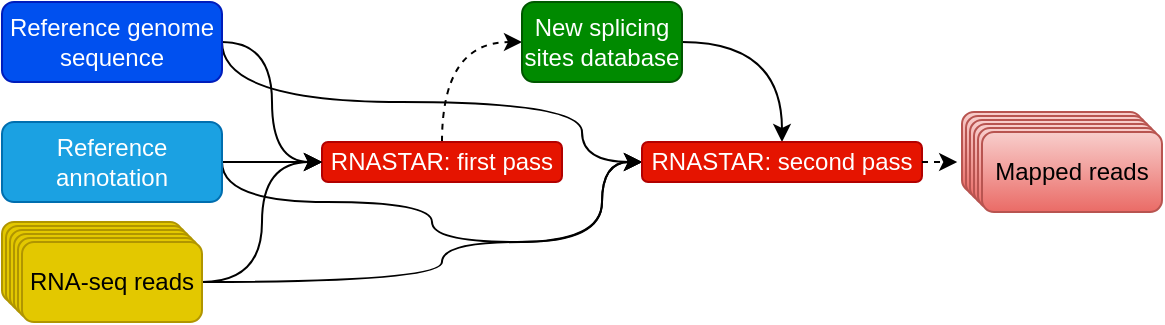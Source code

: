 <mxfile version="24.7.12">
  <diagram name="Page-1" id="FNTdVRbgPGLcr14oMT5p">
    <mxGraphModel dx="988" dy="331" grid="1" gridSize="10" guides="1" tooltips="1" connect="1" arrows="1" fold="1" page="1" pageScale="1" pageWidth="827" pageHeight="1169" math="0" shadow="0">
      <root>
        <mxCell id="0" />
        <mxCell id="1" parent="0" />
        <mxCell id="a5Tx_0ahdsPdAguqlhMa-38" style="edgeStyle=orthogonalEdgeStyle;rounded=0;orthogonalLoop=1;jettySize=auto;html=1;entryX=0;entryY=0.5;entryDx=0;entryDy=0;curved=1;dashed=1;" edge="1" parent="1" source="a5Tx_0ahdsPdAguqlhMa-7" target="a5Tx_0ahdsPdAguqlhMa-9">
          <mxGeometry relative="1" as="geometry" />
        </mxCell>
        <mxCell id="a5Tx_0ahdsPdAguqlhMa-7" value="RNASTAR: first pass" style="rounded=1;whiteSpace=wrap;html=1;fillColor=#e51400;strokeColor=#B20000;fontColor=#ffffff;" vertex="1" parent="1">
          <mxGeometry x="220" y="190" width="120" height="20" as="geometry" />
        </mxCell>
        <mxCell id="a5Tx_0ahdsPdAguqlhMa-43" style="edgeStyle=orthogonalEdgeStyle;rounded=0;orthogonalLoop=1;jettySize=auto;html=1;entryX=0.5;entryY=0;entryDx=0;entryDy=0;curved=1;exitX=1;exitY=0.5;exitDx=0;exitDy=0;" edge="1" parent="1" source="a5Tx_0ahdsPdAguqlhMa-9" target="a5Tx_0ahdsPdAguqlhMa-39">
          <mxGeometry relative="1" as="geometry" />
        </mxCell>
        <mxCell id="a5Tx_0ahdsPdAguqlhMa-9" value="New splicing sites database" style="rounded=1;whiteSpace=wrap;html=1;fillColor=#008a00;strokeColor=#005700;fontColor=#ffffff;" vertex="1" parent="1">
          <mxGeometry x="320" y="120" width="80" height="40" as="geometry" />
        </mxCell>
        <mxCell id="a5Tx_0ahdsPdAguqlhMa-11" value="RNA-seq reads" style="rounded=1;whiteSpace=wrap;html=1;fillColor=#e3c800;strokeColor=#B09500;fontColor=#000000;" vertex="1" parent="1">
          <mxGeometry x="60" y="230" width="90" height="40" as="geometry" />
        </mxCell>
        <mxCell id="a5Tx_0ahdsPdAguqlhMa-35" style="edgeStyle=orthogonalEdgeStyle;rounded=0;orthogonalLoop=1;jettySize=auto;html=1;entryX=0;entryY=0.5;entryDx=0;entryDy=0;curved=1;" edge="1" parent="1" source="a5Tx_0ahdsPdAguqlhMa-16" target="a5Tx_0ahdsPdAguqlhMa-7">
          <mxGeometry relative="1" as="geometry" />
        </mxCell>
        <mxCell id="a5Tx_0ahdsPdAguqlhMa-40" style="edgeStyle=orthogonalEdgeStyle;rounded=0;orthogonalLoop=1;jettySize=auto;html=1;exitX=1;exitY=0.5;exitDx=0;exitDy=0;entryX=0;entryY=0.5;entryDx=0;entryDy=0;curved=1;" edge="1" parent="1" source="a5Tx_0ahdsPdAguqlhMa-16" target="a5Tx_0ahdsPdAguqlhMa-39">
          <mxGeometry relative="1" as="geometry">
            <Array as="points">
              <mxPoint x="170" y="170" />
              <mxPoint x="350" y="170" />
              <mxPoint x="350" y="200" />
            </Array>
          </mxGeometry>
        </mxCell>
        <mxCell id="a5Tx_0ahdsPdAguqlhMa-16" value="Reference genome sequence" style="rounded=1;whiteSpace=wrap;html=1;fillColor=#0050ef;strokeColor=#001DBC;fontColor=#ffffff;" vertex="1" parent="1">
          <mxGeometry x="60" y="120" width="110" height="40" as="geometry" />
        </mxCell>
        <mxCell id="a5Tx_0ahdsPdAguqlhMa-34" style="edgeStyle=orthogonalEdgeStyle;rounded=0;orthogonalLoop=1;jettySize=auto;html=1;exitX=1;exitY=0.5;exitDx=0;exitDy=0;curved=1;" edge="1" parent="1" source="a5Tx_0ahdsPdAguqlhMa-19" target="a5Tx_0ahdsPdAguqlhMa-7">
          <mxGeometry relative="1" as="geometry" />
        </mxCell>
        <mxCell id="a5Tx_0ahdsPdAguqlhMa-41" style="edgeStyle=orthogonalEdgeStyle;rounded=0;orthogonalLoop=1;jettySize=auto;html=1;exitX=1;exitY=0.5;exitDx=0;exitDy=0;curved=1;" edge="1" parent="1" source="a5Tx_0ahdsPdAguqlhMa-19">
          <mxGeometry relative="1" as="geometry">
            <mxPoint x="380" y="200" as="targetPoint" />
            <Array as="points">
              <mxPoint x="170" y="220" />
              <mxPoint x="275" y="220" />
              <mxPoint x="275" y="240" />
              <mxPoint x="360" y="240" />
              <mxPoint x="360" y="200" />
            </Array>
          </mxGeometry>
        </mxCell>
        <mxCell id="a5Tx_0ahdsPdAguqlhMa-19" value="Reference annotation" style="rounded=1;whiteSpace=wrap;html=1;fillColor=#1ba1e2;strokeColor=#006EAF;fontColor=#ffffff;" vertex="1" parent="1">
          <mxGeometry x="60" y="180" width="110" height="40" as="geometry" />
        </mxCell>
        <mxCell id="a5Tx_0ahdsPdAguqlhMa-29" value="RNA-seq reads" style="rounded=1;whiteSpace=wrap;html=1;fillColor=#e3c800;strokeColor=#B09500;fontColor=#000000;" vertex="1" parent="1">
          <mxGeometry x="62" y="232" width="90" height="40" as="geometry" />
        </mxCell>
        <mxCell id="a5Tx_0ahdsPdAguqlhMa-30" value="RNA-seq reads" style="rounded=1;whiteSpace=wrap;html=1;fillColor=#e3c800;strokeColor=#B09500;fontColor=#000000;" vertex="1" parent="1">
          <mxGeometry x="64" y="234" width="90" height="40" as="geometry" />
        </mxCell>
        <mxCell id="a5Tx_0ahdsPdAguqlhMa-31" value="RNA-seq reads" style="rounded=1;whiteSpace=wrap;html=1;fillColor=#e3c800;strokeColor=#B09500;fontColor=#000000;" vertex="1" parent="1">
          <mxGeometry x="66" y="236" width="90" height="40" as="geometry" />
        </mxCell>
        <mxCell id="a5Tx_0ahdsPdAguqlhMa-32" value="RNA-seq reads" style="rounded=1;whiteSpace=wrap;html=1;fillColor=#e3c800;strokeColor=#B09500;fontColor=#000000;" vertex="1" parent="1">
          <mxGeometry x="68" y="238" width="90" height="40" as="geometry" />
        </mxCell>
        <mxCell id="a5Tx_0ahdsPdAguqlhMa-37" style="edgeStyle=orthogonalEdgeStyle;rounded=0;orthogonalLoop=1;jettySize=auto;html=1;entryX=0;entryY=0.5;entryDx=0;entryDy=0;curved=1;" edge="1" parent="1" source="a5Tx_0ahdsPdAguqlhMa-33" target="a5Tx_0ahdsPdAguqlhMa-7">
          <mxGeometry relative="1" as="geometry" />
        </mxCell>
        <mxCell id="a5Tx_0ahdsPdAguqlhMa-42" style="edgeStyle=orthogonalEdgeStyle;rounded=0;orthogonalLoop=1;jettySize=auto;html=1;exitX=1;exitY=0.5;exitDx=0;exitDy=0;entryX=0;entryY=0.5;entryDx=0;entryDy=0;curved=1;" edge="1" parent="1" source="a5Tx_0ahdsPdAguqlhMa-33" target="a5Tx_0ahdsPdAguqlhMa-39">
          <mxGeometry relative="1" as="geometry">
            <Array as="points">
              <mxPoint x="280" y="260" />
              <mxPoint x="280" y="240" />
              <mxPoint x="360" y="240" />
              <mxPoint x="360" y="200" />
            </Array>
          </mxGeometry>
        </mxCell>
        <mxCell id="a5Tx_0ahdsPdAguqlhMa-33" value="RNA-seq reads" style="rounded=1;whiteSpace=wrap;html=1;fillColor=#e3c800;strokeColor=#B09500;fontColor=#000000;" vertex="1" parent="1">
          <mxGeometry x="70" y="240" width="90" height="40" as="geometry" />
        </mxCell>
        <mxCell id="a5Tx_0ahdsPdAguqlhMa-39" value="RNASTAR: second pass" style="rounded=1;whiteSpace=wrap;html=1;fillColor=#e51400;strokeColor=#B20000;fontColor=#ffffff;" vertex="1" parent="1">
          <mxGeometry x="380" y="190" width="140" height="20" as="geometry" />
        </mxCell>
        <mxCell id="a5Tx_0ahdsPdAguqlhMa-44" value="RNA-seq reads" style="rounded=1;whiteSpace=wrap;html=1;fillColor=#f8cecc;strokeColor=#b85450;gradientColor=#ea6b66;" vertex="1" parent="1">
          <mxGeometry x="540" y="175" width="90" height="40" as="geometry" />
        </mxCell>
        <mxCell id="a5Tx_0ahdsPdAguqlhMa-45" value="RNA-seq reads" style="rounded=1;whiteSpace=wrap;html=1;fillColor=#f8cecc;strokeColor=#b85450;gradientColor=#ea6b66;" vertex="1" parent="1">
          <mxGeometry x="542" y="177" width="90" height="40" as="geometry" />
        </mxCell>
        <mxCell id="a5Tx_0ahdsPdAguqlhMa-46" value="RNA-seq reads" style="rounded=1;whiteSpace=wrap;html=1;fillColor=#f8cecc;strokeColor=#b85450;gradientColor=#ea6b66;" vertex="1" parent="1">
          <mxGeometry x="544" y="179" width="90" height="40" as="geometry" />
        </mxCell>
        <mxCell id="a5Tx_0ahdsPdAguqlhMa-47" value="RNA-seq reads" style="rounded=1;whiteSpace=wrap;html=1;fillColor=#f8cecc;strokeColor=#b85450;gradientColor=#ea6b66;" vertex="1" parent="1">
          <mxGeometry x="546" y="181" width="90" height="40" as="geometry" />
        </mxCell>
        <mxCell id="a5Tx_0ahdsPdAguqlhMa-48" value="RNA-seq reads" style="rounded=1;whiteSpace=wrap;html=1;fillColor=#f8cecc;strokeColor=#b85450;gradientColor=#ea6b66;" vertex="1" parent="1">
          <mxGeometry x="548" y="183" width="90" height="40" as="geometry" />
        </mxCell>
        <mxCell id="a5Tx_0ahdsPdAguqlhMa-49" value="Mapped reads" style="rounded=1;whiteSpace=wrap;html=1;fillColor=#f8cecc;strokeColor=#b85450;gradientColor=#ea6b66;" vertex="1" parent="1">
          <mxGeometry x="550" y="185" width="90" height="40" as="geometry" />
        </mxCell>
        <mxCell id="a5Tx_0ahdsPdAguqlhMa-50" style="edgeStyle=orthogonalEdgeStyle;rounded=0;orthogonalLoop=1;jettySize=auto;html=1;exitX=1;exitY=0.5;exitDx=0;exitDy=0;entryX=-0.027;entryY=0.615;entryDx=0;entryDy=0;entryPerimeter=0;dashed=1;" edge="1" parent="1" source="a5Tx_0ahdsPdAguqlhMa-39" target="a5Tx_0ahdsPdAguqlhMa-44">
          <mxGeometry relative="1" as="geometry" />
        </mxCell>
      </root>
    </mxGraphModel>
  </diagram>
</mxfile>
